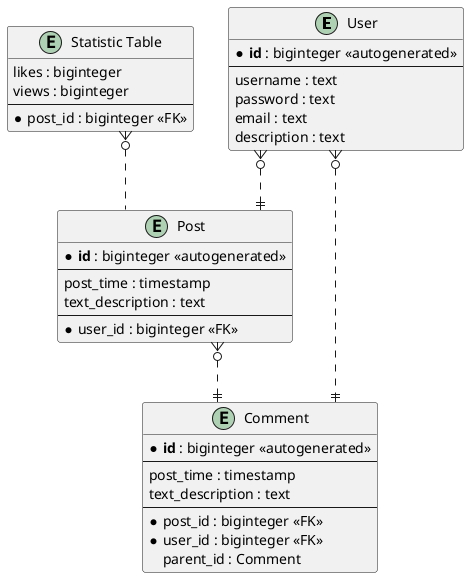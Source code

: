 @startuml erd
skinparam linetype ortho

entity "User" as user {
  *<b>id</b> : biginteger <<autogenerated>>
  --
  username : text
  password : text
  email : text
  description : text
}

entity "Post" as post {
  *<b>id</b> : biginteger <<autogenerated>>
  --
  post_time : timestamp
  text_description : text 
  --
  *user_id : biginteger <<FK>>
}

entity "Comment" as comment {
  *<b>id</b> : biginteger <<autogenerated>>
  --
  post_time : timestamp
  text_description : text
  --
  *post_id : biginteger <<FK>>
  *user_id : biginteger <<FK>>
  parent_id : Comment
}


entity "Statistic Table" as table {
  likes : biginteger
  views : biginteger 
  --
  *post_id : biginteger <<FK>>
}


user }o..|| post
user }o..|| comment
post }o..|| comment
table }o.. post

@enduml